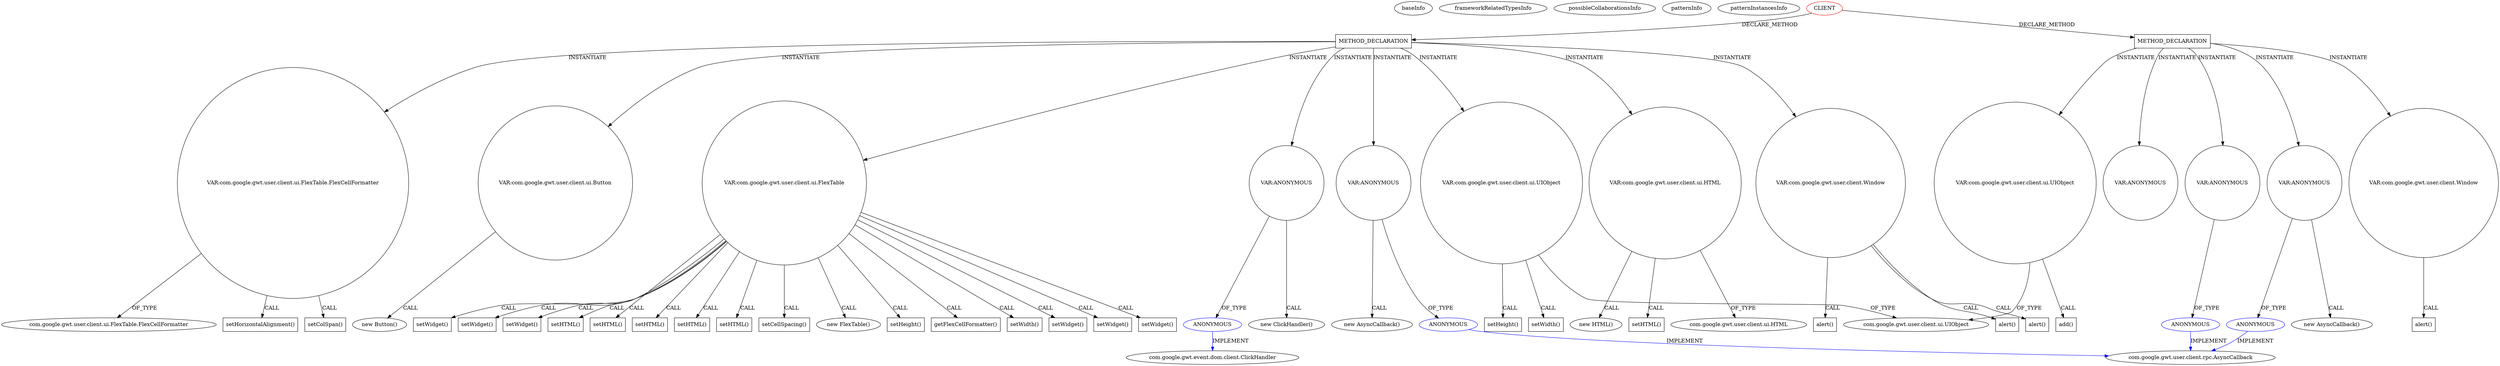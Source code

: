 digraph {
baseInfo[graphId=1103,category="pattern",isAnonymous=false,possibleRelation=false]
frameworkRelatedTypesInfo[]
possibleCollaborationsInfo[]
patternInfo[frequency=2.0,patternRootClient=0]
patternInstancesInfo[0="MainMain-ChatCafeine~/MainMain-ChatCafeine/ChatCafeine-master/ChatCafeine/src/sources/client/vue/administration/AdminPanel.java~AdminPanel~204",1="MainMain-ChatCafeine~/MainMain-ChatCafeine/ChatCafeine-master/ChatCafeine/src/sources/client/vue/accueil/AccueilPanel.java~AccueilPanel~198"]
339[label="new FlexTable()",vertexType="CONSTRUCTOR_CALL",isFrameworkType=false]
340[label="VAR:com.google.gwt.user.client.ui.FlexTable",vertexType="VARIABLE_EXPRESION",isFrameworkType=false,shape=circle]
347[label="setHeight()",vertexType="INSIDE_CALL",isFrameworkType=false,shape=box]
349[label="getFlexCellFormatter()",vertexType="INSIDE_CALL",isFrameworkType=false,shape=box]
345[label="setWidth()",vertexType="INSIDE_CALL",isFrameworkType=false,shape=box]
327[label="METHOD_DECLARATION",vertexType="CLIENT_METHOD_DECLARATION",isFrameworkType=false,shape=box]
0[label="CLIENT",vertexType="ROOT_CLIENT_CLASS_DECLARATION",isFrameworkType=false,color=red]
329[label="VAR:com.google.gwt.user.client.ui.UIObject",vertexType="VARIABLE_EXPRESION",isFrameworkType=false,shape=circle]
377[label="setWidget()",vertexType="INSIDE_CALL",isFrameworkType=false,shape=box]
391[label="setWidget()",vertexType="INSIDE_CALL",isFrameworkType=false,shape=box]
385[label="setWidget()",vertexType="INSIDE_CALL",isFrameworkType=false,shape=box]
429[label="setWidget()",vertexType="INSIDE_CALL",isFrameworkType=false,shape=box]
381[label="setWidget()",vertexType="INSIDE_CALL",isFrameworkType=false,shape=box]
389[label="setWidget()",vertexType="INSIDE_CALL",isFrameworkType=false,shape=box]
387[label="setHTML()",vertexType="INSIDE_CALL",isFrameworkType=false,shape=box]
351[label="setHTML()",vertexType="INSIDE_CALL",isFrameworkType=false,shape=box]
375[label="setHTML()",vertexType="INSIDE_CALL",isFrameworkType=false,shape=box]
383[label="setHTML()",vertexType="INSIDE_CALL",isFrameworkType=false,shape=box]
379[label="setHTML()",vertexType="INSIDE_CALL",isFrameworkType=false,shape=box]
358[label="VAR:com.google.gwt.user.client.ui.HTML",vertexType="VARIABLE_EXPRESION",isFrameworkType=false,shape=circle]
357[label="new HTML()",vertexType="CONSTRUCTOR_CALL",isFrameworkType=false]
421[label="setHTML()",vertexType="INSIDE_CALL",isFrameworkType=false,shape=box]
343[label="setCellSpacing()",vertexType="INSIDE_CALL",isFrameworkType=false,shape=box]
413[label="VAR:com.google.gwt.user.client.Window",vertexType="VARIABLE_EXPRESION",isFrameworkType=false,shape=circle]
396[label="VAR:ANONYMOUS",vertexType="VARIABLE_EXPRESION",isFrameworkType=false,shape=circle]
397[label="ANONYMOUS",vertexType="REFERENCE_ANONYMOUS_DECLARATION",isFrameworkType=false,color=blue]
410[label="VAR:ANONYMOUS",vertexType="VARIABLE_EXPRESION",isFrameworkType=false,shape=circle]
411[label="ANONYMOUS",vertexType="REFERENCE_ANONYMOUS_DECLARATION",isFrameworkType=false,color=blue]
395[label="new ClickHandler()",vertexType="CONSTRUCTOR_CALL",isFrameworkType=false]
352[label="VAR:com.google.gwt.user.client.ui.FlexTable.FlexCellFormatter",vertexType="VARIABLE_EXPRESION",isFrameworkType=false,shape=circle]
354[label="com.google.gwt.user.client.ui.FlexTable.FlexCellFormatter",vertexType="FRAMEWORK_CLASS_TYPE",isFrameworkType=false]
356[label="setHorizontalAlignment()",vertexType="INSIDE_CALL",isFrameworkType=false,shape=box]
353[label="setColSpan()",vertexType="INSIDE_CALL",isFrameworkType=false,shape=box]
73[label="com.google.gwt.user.client.ui.UIObject",vertexType="FRAMEWORK_CLASS_TYPE",isFrameworkType=false]
172[label="VAR:com.google.gwt.user.client.ui.UIObject",vertexType="VARIABLE_EXPRESION",isFrameworkType=false,shape=circle]
326[label="add()",vertexType="INSIDE_CALL",isFrameworkType=false,shape=box]
398[label="com.google.gwt.event.dom.client.ClickHandler",vertexType="FRAMEWORK_INTERFACE_TYPE",isFrameworkType=false]
393[label="VAR:com.google.gwt.user.client.ui.Button",vertexType="VARIABLE_EXPRESION",isFrameworkType=false,shape=circle]
392[label="new Button()",vertexType="CONSTRUCTOR_CALL",isFrameworkType=false]
409[label="new AsyncCallback()",vertexType="CONSTRUCTOR_CALL",isFrameworkType=false]
333[label="setHeight()",vertexType="INSIDE_CALL",isFrameworkType=false,shape=box]
414[label="alert()",vertexType="INSIDE_CALL",isFrameworkType=false,shape=box]
417[label="alert()",vertexType="INSIDE_CALL",isFrameworkType=false,shape=box]
419[label="alert()",vertexType="INSIDE_CALL",isFrameworkType=false,shape=box]
359[label="com.google.gwt.user.client.ui.HTML",vertexType="FRAMEWORK_CLASS_TYPE",isFrameworkType=false]
87[label="com.google.gwt.user.client.rpc.AsyncCallback",vertexType="FRAMEWORK_INTERFACE_TYPE",isFrameworkType=false]
288[label="ANONYMOUS",vertexType="REFERENCE_ANONYMOUS_DECLARATION",isFrameworkType=false,color=blue]
182[label="ANONYMOUS",vertexType="REFERENCE_ANONYMOUS_DECLARATION",isFrameworkType=false,color=blue]
287[label="VAR:ANONYMOUS",vertexType="VARIABLE_EXPRESION",isFrameworkType=false,shape=circle]
286[label="new AsyncCallback()",vertexType="CONSTRUCTOR_CALL",isFrameworkType=false]
330[label="setWidth()",vertexType="INSIDE_CALL",isFrameworkType=false,shape=box]
165[label="METHOD_DECLARATION",vertexType="CLIENT_METHOD_DECLARATION",isFrameworkType=false,shape=box]
184[label="VAR:com.google.gwt.user.client.Window",vertexType="VARIABLE_EXPRESION",isFrameworkType=false,shape=circle]
181[label="VAR:ANONYMOUS",vertexType="VARIABLE_EXPRESION",isFrameworkType=false,shape=circle]
308[label="VAR:ANONYMOUS",vertexType="VARIABLE_EXPRESION",isFrameworkType=false,shape=circle]
218[label="alert()",vertexType="INSIDE_CALL",isFrameworkType=false,shape=box]
287->286[label="CALL"]
397->398[label="IMPLEMENT",color=blue]
182->87[label="IMPLEMENT",color=blue]
352->353[label="CALL"]
327->393[label="INSTANTIATE"]
352->354[label="OF_TYPE"]
327->352[label="INSTANTIATE"]
329->330[label="CALL"]
411->87[label="IMPLEMENT",color=blue]
340->429[label="CALL"]
340->379[label="CALL"]
172->73[label="OF_TYPE"]
340->343[label="CALL"]
340->349[label="CALL"]
329->333[label="CALL"]
340->391[label="CALL"]
396->397[label="OF_TYPE"]
340->387[label="CALL"]
0->327[label="DECLARE_METHOD"]
327->340[label="INSTANTIATE"]
358->359[label="OF_TYPE"]
340->347[label="CALL"]
396->395[label="CALL"]
181->182[label="OF_TYPE"]
327->396[label="INSTANTIATE"]
358->357[label="CALL"]
184->218[label="CALL"]
329->73[label="OF_TYPE"]
340->339[label="CALL"]
413->417[label="CALL"]
327->329[label="INSTANTIATE"]
165->184[label="INSTANTIATE"]
165->181[label="INSTANTIATE"]
340->351[label="CALL"]
165->287[label="INSTANTIATE"]
327->413[label="INSTANTIATE"]
327->410[label="INSTANTIATE"]
413->414[label="CALL"]
327->358[label="INSTANTIATE"]
340->375[label="CALL"]
340->377[label="CALL"]
413->419[label="CALL"]
165->172[label="INSTANTIATE"]
410->409[label="CALL"]
287->288[label="OF_TYPE"]
393->392[label="CALL"]
410->411[label="OF_TYPE"]
352->356[label="CALL"]
172->326[label="CALL"]
358->421[label="CALL"]
165->308[label="INSTANTIATE"]
0->165[label="DECLARE_METHOD"]
340->383[label="CALL"]
340->385[label="CALL"]
340->345[label="CALL"]
340->381[label="CALL"]
340->389[label="CALL"]
288->87[label="IMPLEMENT",color=blue]
}
